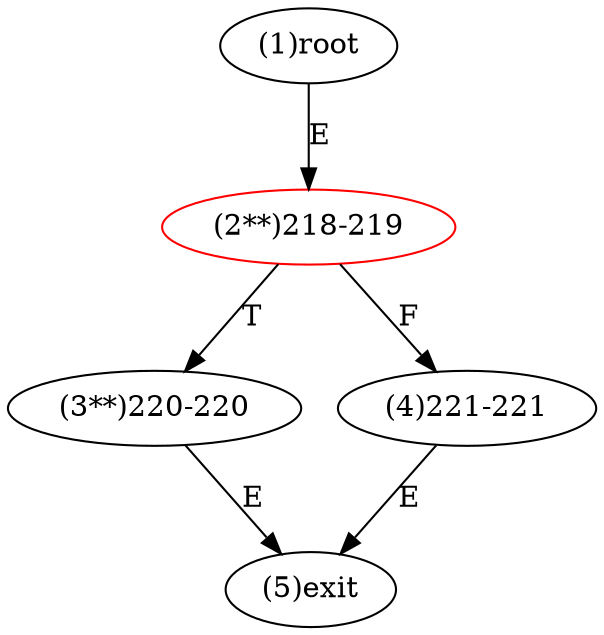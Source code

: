 digraph "" { 
1[ label="(1)root"];
2[ label="(2**)218-219",color=red];
3[ label="(3**)220-220"];
4[ label="(4)221-221"];
5[ label="(5)exit"];
1->2[ label="E"];
2->4[ label="F"];
2->3[ label="T"];
3->5[ label="E"];
4->5[ label="E"];
}